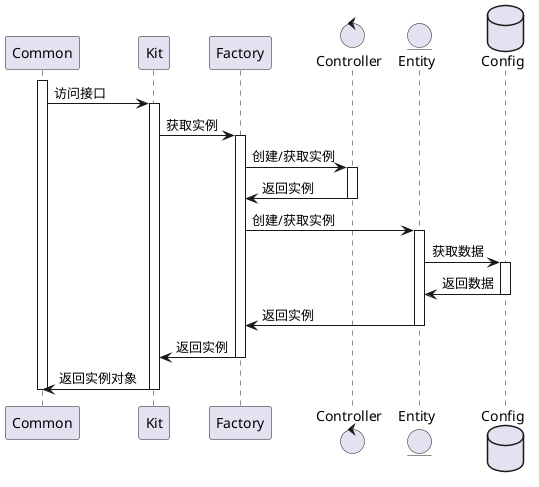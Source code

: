 @startuml common
participant Common
participant Kit
participant Factory
control Controller
entity Entity
database Config

activate Common
Common -> Kit: 访问接口
activate Kit
Kit -> Factory: 获取实例
activate Factory
Factory -> Controller: 创建/获取实例
activate Controller
Controller -> Factory: 返回实例
deactivate Controller
Factory -> Entity: 创建/获取实例
activate Entity
Entity -> Config: 获取数据
activate Config
Config -> Entity: 返回数据
deactivate Config
Entity -> Factory: 返回实例
deactivate Entity
Factory -> Kit: 返回实例
deactivate Factory
Kit -> Common: 返回实例对象
deactivate Kit
deactivate Common
@enduml